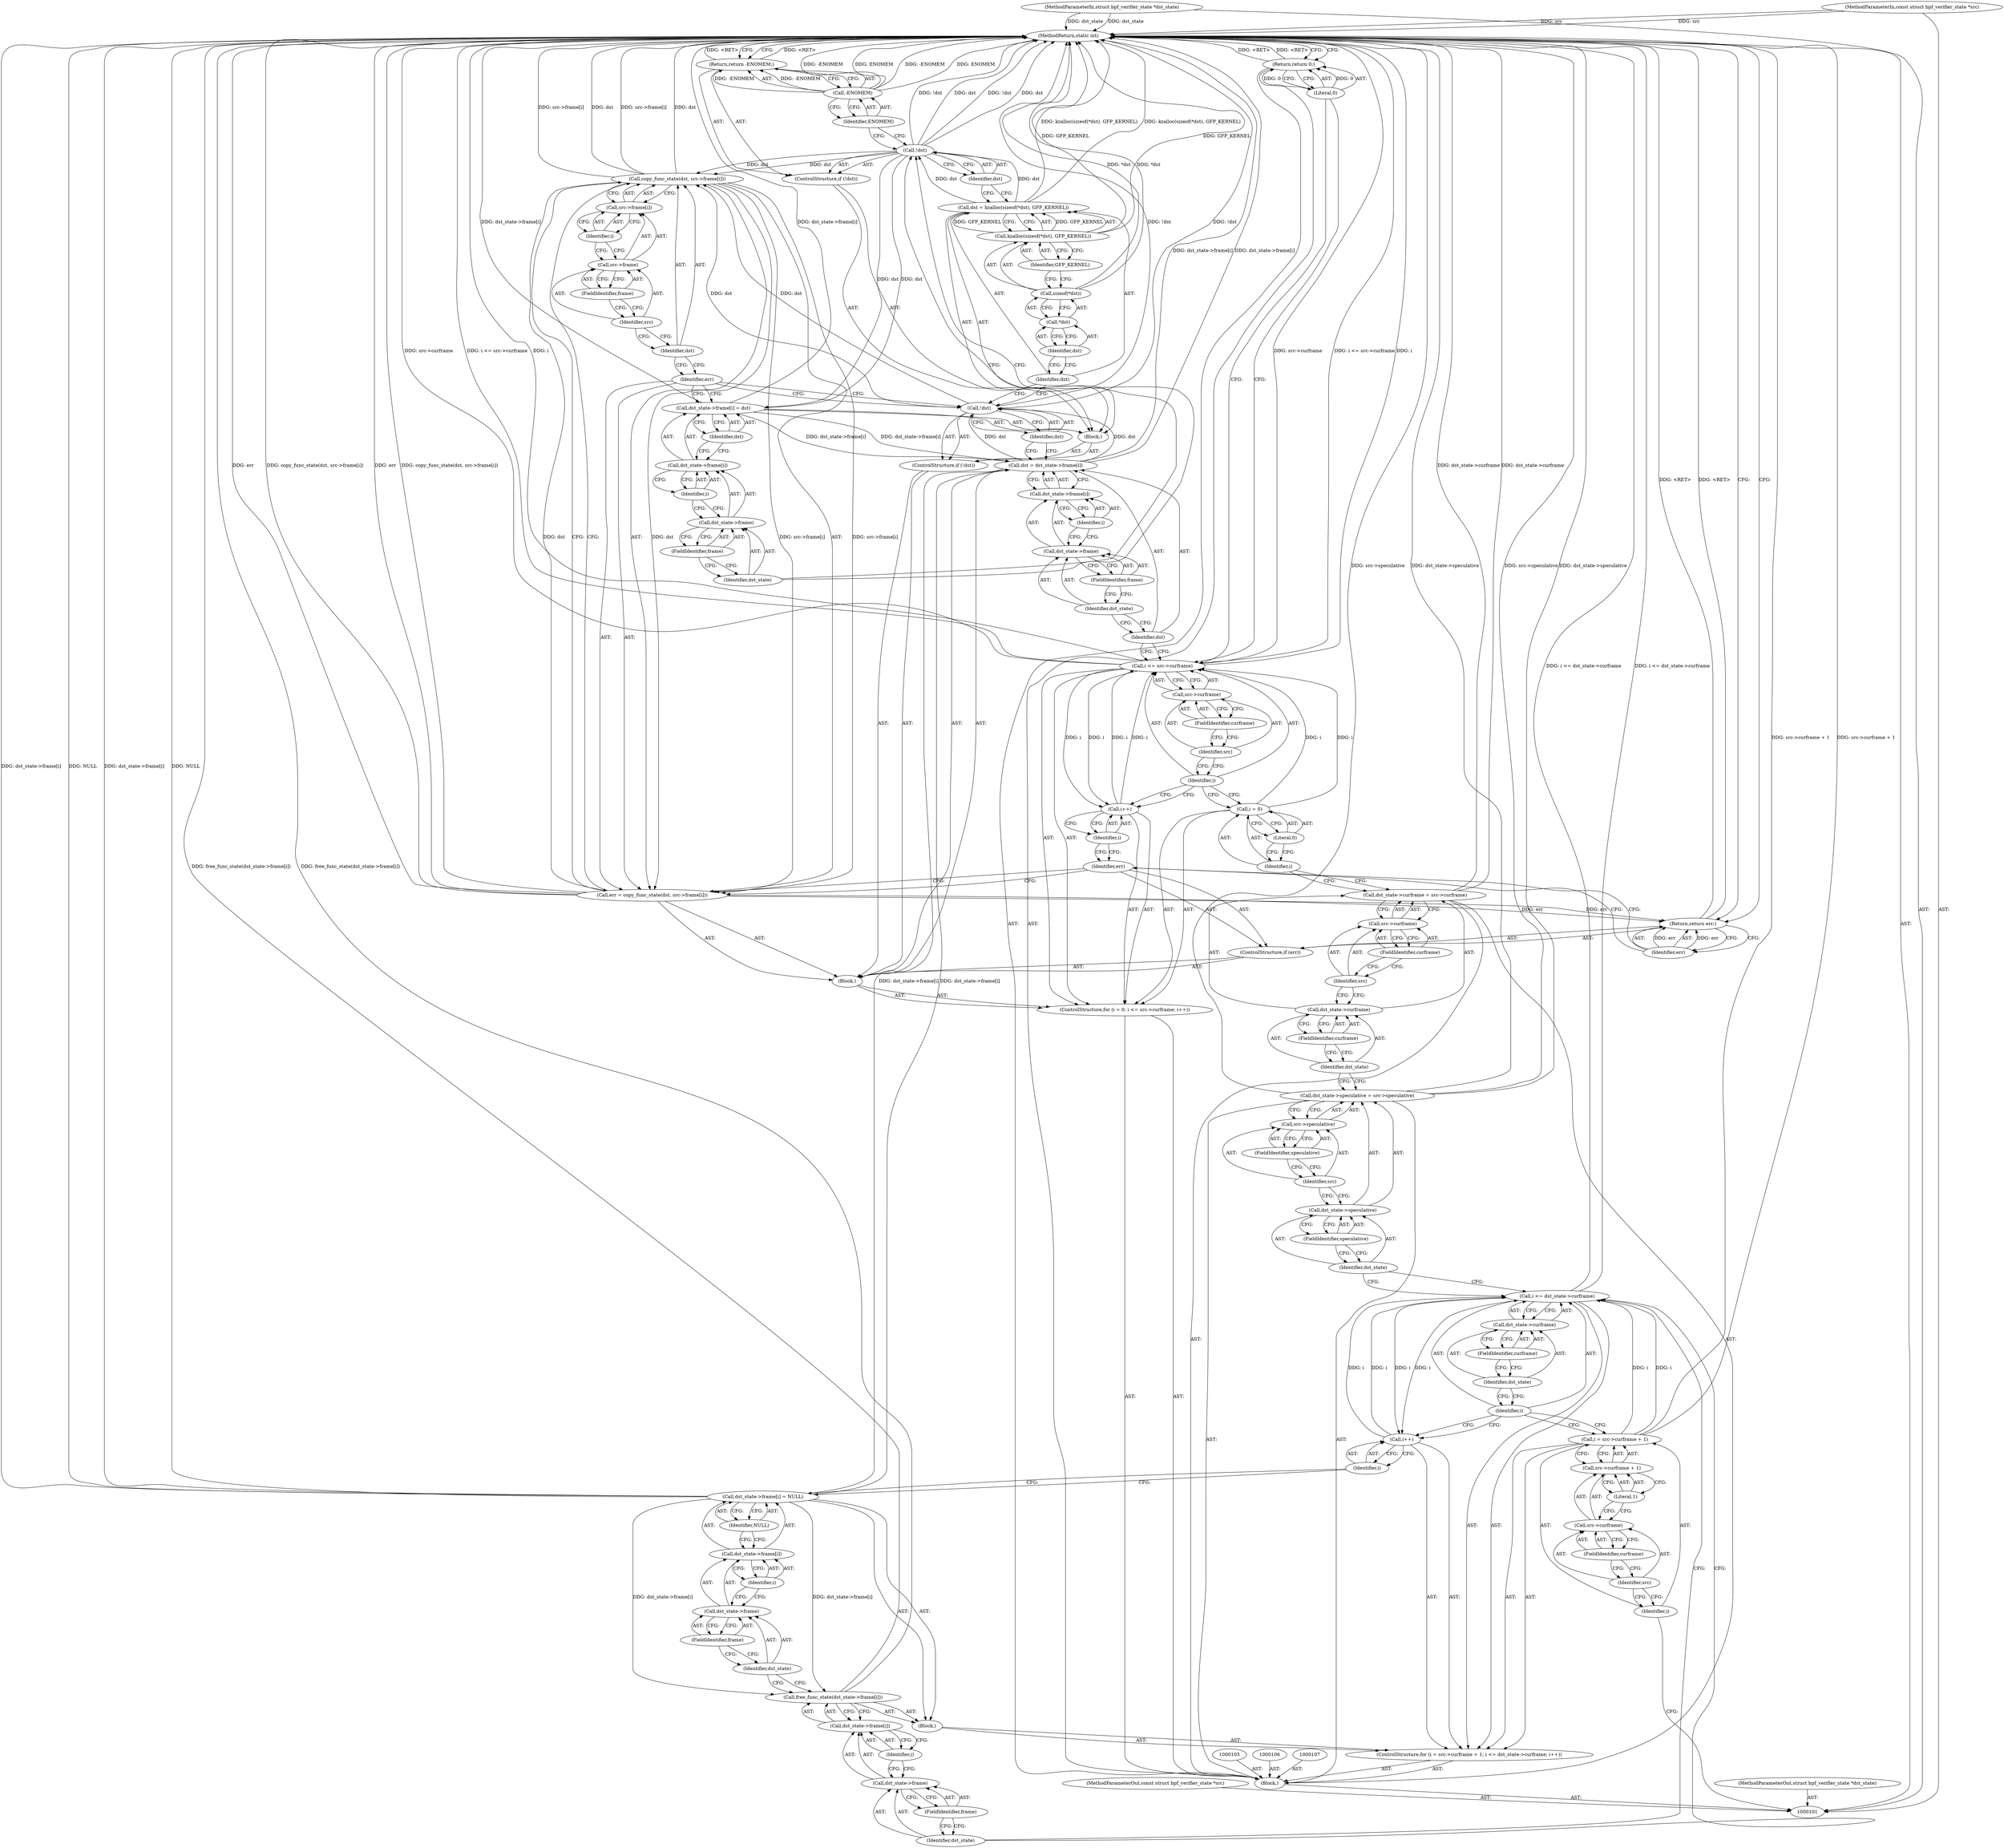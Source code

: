 digraph "0_linux_979d63d50c0c0f7bc537bf821e056cc9fe5abd38_1" {
"1000209" [label="(MethodReturn,static int)"];
"1000102" [label="(MethodParameterIn,struct bpf_verifier_state *dst_state)"];
"1000277" [label="(MethodParameterOut,struct bpf_verifier_state *dst_state)"];
"1000134" [label="(FieldIdentifier,frame)"];
"1000135" [label="(Identifier,i)"];
"1000136" [label="(Identifier,NULL)"];
"1000130" [label="(Call,dst_state->frame[i] = NULL)"];
"1000131" [label="(Call,dst_state->frame[i])"];
"1000132" [label="(Call,dst_state->frame)"];
"1000133" [label="(Identifier,dst_state)"];
"1000137" [label="(Call,dst_state->speculative = src->speculative)"];
"1000138" [label="(Call,dst_state->speculative)"];
"1000139" [label="(Identifier,dst_state)"];
"1000140" [label="(FieldIdentifier,speculative)"];
"1000141" [label="(Call,src->speculative)"];
"1000142" [label="(Identifier,src)"];
"1000143" [label="(FieldIdentifier,speculative)"];
"1000147" [label="(FieldIdentifier,curframe)"];
"1000144" [label="(Call,dst_state->curframe = src->curframe)"];
"1000145" [label="(Call,dst_state->curframe)"];
"1000146" [label="(Identifier,dst_state)"];
"1000148" [label="(Call,src->curframe)"];
"1000149" [label="(Identifier,src)"];
"1000150" [label="(FieldIdentifier,curframe)"];
"1000154" [label="(Literal,0)"];
"1000155" [label="(Call,i <= src->curframe)"];
"1000156" [label="(Identifier,i)"];
"1000157" [label="(Call,src->curframe)"];
"1000158" [label="(Identifier,src)"];
"1000151" [label="(ControlStructure,for (i = 0; i <= src->curframe; i++))"];
"1000159" [label="(FieldIdentifier,curframe)"];
"1000160" [label="(Call,i++)"];
"1000161" [label="(Identifier,i)"];
"1000162" [label="(Block,)"];
"1000152" [label="(Call,i = 0)"];
"1000153" [label="(Identifier,i)"];
"1000168" [label="(FieldIdentifier,frame)"];
"1000169" [label="(Identifier,i)"];
"1000163" [label="(Call,dst = dst_state->frame[i])"];
"1000164" [label="(Identifier,dst)"];
"1000165" [label="(Call,dst_state->frame[i])"];
"1000166" [label="(Call,dst_state->frame)"];
"1000167" [label="(Identifier,dst_state)"];
"1000173" [label="(Block,)"];
"1000170" [label="(ControlStructure,if (!dst))"];
"1000171" [label="(Call,!dst)"];
"1000172" [label="(Identifier,dst)"];
"1000177" [label="(Call,sizeof(*dst))"];
"1000178" [label="(Call,*dst)"];
"1000179" [label="(Identifier,dst)"];
"1000174" [label="(Call,dst = kzalloc(sizeof(*dst), GFP_KERNEL))"];
"1000175" [label="(Identifier,dst)"];
"1000180" [label="(Identifier,GFP_KERNEL)"];
"1000176" [label="(Call,kzalloc(sizeof(*dst), GFP_KERNEL))"];
"1000181" [label="(ControlStructure,if (!dst))"];
"1000182" [label="(Call,!dst)"];
"1000183" [label="(Identifier,dst)"];
"1000185" [label="(Call,-ENOMEM)"];
"1000186" [label="(Identifier,ENOMEM)"];
"1000184" [label="(Return,return -ENOMEM;)"];
"1000103" [label="(MethodParameterIn,const struct bpf_verifier_state *src)"];
"1000278" [label="(MethodParameterOut,const struct bpf_verifier_state *src)"];
"1000191" [label="(FieldIdentifier,frame)"];
"1000192" [label="(Identifier,i)"];
"1000193" [label="(Identifier,dst)"];
"1000187" [label="(Call,dst_state->frame[i] = dst)"];
"1000188" [label="(Call,dst_state->frame[i])"];
"1000189" [label="(Call,dst_state->frame)"];
"1000190" [label="(Identifier,dst_state)"];
"1000194" [label="(Call,err = copy_func_state(dst, src->frame[i]))"];
"1000195" [label="(Identifier,err)"];
"1000197" [label="(Identifier,dst)"];
"1000198" [label="(Call,src->frame[i])"];
"1000199" [label="(Call,src->frame)"];
"1000200" [label="(Identifier,src)"];
"1000201" [label="(FieldIdentifier,frame)"];
"1000202" [label="(Identifier,i)"];
"1000196" [label="(Call,copy_func_state(dst, src->frame[i]))"];
"1000203" [label="(ControlStructure,if (err))"];
"1000204" [label="(Identifier,err)"];
"1000206" [label="(Identifier,err)"];
"1000205" [label="(Return,return err;)"];
"1000207" [label="(Return,return 0;)"];
"1000208" [label="(Literal,0)"];
"1000104" [label="(Block,)"];
"1000108" [label="(ControlStructure,for (i = src->curframe + 1; i <= dst_state->curframe; i++))"];
"1000111" [label="(Call,src->curframe + 1)"];
"1000112" [label="(Call,src->curframe)"];
"1000113" [label="(Identifier,src)"];
"1000114" [label="(FieldIdentifier,curframe)"];
"1000115" [label="(Literal,1)"];
"1000116" [label="(Call,i <= dst_state->curframe)"];
"1000117" [label="(Identifier,i)"];
"1000118" [label="(Call,dst_state->curframe)"];
"1000119" [label="(Identifier,dst_state)"];
"1000120" [label="(FieldIdentifier,curframe)"];
"1000121" [label="(Call,i++)"];
"1000122" [label="(Identifier,i)"];
"1000109" [label="(Call,i = src->curframe + 1)"];
"1000110" [label="(Identifier,i)"];
"1000123" [label="(Block,)"];
"1000125" [label="(Call,dst_state->frame[i])"];
"1000126" [label="(Call,dst_state->frame)"];
"1000127" [label="(Identifier,dst_state)"];
"1000124" [label="(Call,free_func_state(dst_state->frame[i]))"];
"1000128" [label="(FieldIdentifier,frame)"];
"1000129" [label="(Identifier,i)"];
"1000209" -> "1000101"  [label="AST: "];
"1000209" -> "1000184"  [label="CFG: "];
"1000209" -> "1000205"  [label="CFG: "];
"1000209" -> "1000207"  [label="CFG: "];
"1000184" -> "1000209"  [label="DDG: <RET>"];
"1000205" -> "1000209"  [label="DDG: <RET>"];
"1000185" -> "1000209"  [label="DDG: -ENOMEM"];
"1000185" -> "1000209"  [label="DDG: ENOMEM"];
"1000155" -> "1000209"  [label="DDG: src->curframe"];
"1000155" -> "1000209"  [label="DDG: i <= src->curframe"];
"1000155" -> "1000209"  [label="DDG: i"];
"1000137" -> "1000209"  [label="DDG: src->speculative"];
"1000137" -> "1000209"  [label="DDG: dst_state->speculative"];
"1000174" -> "1000209"  [label="DDG: kzalloc(sizeof(*dst), GFP_KERNEL)"];
"1000102" -> "1000209"  [label="DDG: dst_state"];
"1000196" -> "1000209"  [label="DDG: dst"];
"1000196" -> "1000209"  [label="DDG: src->frame[i]"];
"1000182" -> "1000209"  [label="DDG: !dst"];
"1000182" -> "1000209"  [label="DDG: dst"];
"1000187" -> "1000209"  [label="DDG: dst_state->frame[i]"];
"1000177" -> "1000209"  [label="DDG: *dst"];
"1000194" -> "1000209"  [label="DDG: err"];
"1000194" -> "1000209"  [label="DDG: copy_func_state(dst, src->frame[i])"];
"1000103" -> "1000209"  [label="DDG: src"];
"1000176" -> "1000209"  [label="DDG: GFP_KERNEL"];
"1000130" -> "1000209"  [label="DDG: NULL"];
"1000130" -> "1000209"  [label="DDG: dst_state->frame[i]"];
"1000144" -> "1000209"  [label="DDG: dst_state->curframe"];
"1000171" -> "1000209"  [label="DDG: !dst"];
"1000109" -> "1000209"  [label="DDG: src->curframe + 1"];
"1000116" -> "1000209"  [label="DDG: i <= dst_state->curframe"];
"1000124" -> "1000209"  [label="DDG: free_func_state(dst_state->frame[i])"];
"1000163" -> "1000209"  [label="DDG: dst_state->frame[i]"];
"1000207" -> "1000209"  [label="DDG: <RET>"];
"1000102" -> "1000101"  [label="AST: "];
"1000102" -> "1000209"  [label="DDG: dst_state"];
"1000277" -> "1000101"  [label="AST: "];
"1000134" -> "1000132"  [label="AST: "];
"1000134" -> "1000133"  [label="CFG: "];
"1000132" -> "1000134"  [label="CFG: "];
"1000135" -> "1000131"  [label="AST: "];
"1000135" -> "1000132"  [label="CFG: "];
"1000131" -> "1000135"  [label="CFG: "];
"1000136" -> "1000130"  [label="AST: "];
"1000136" -> "1000131"  [label="CFG: "];
"1000130" -> "1000136"  [label="CFG: "];
"1000130" -> "1000123"  [label="AST: "];
"1000130" -> "1000136"  [label="CFG: "];
"1000131" -> "1000130"  [label="AST: "];
"1000136" -> "1000130"  [label="AST: "];
"1000122" -> "1000130"  [label="CFG: "];
"1000130" -> "1000209"  [label="DDG: NULL"];
"1000130" -> "1000209"  [label="DDG: dst_state->frame[i]"];
"1000130" -> "1000124"  [label="DDG: dst_state->frame[i]"];
"1000130" -> "1000163"  [label="DDG: dst_state->frame[i]"];
"1000131" -> "1000130"  [label="AST: "];
"1000131" -> "1000135"  [label="CFG: "];
"1000132" -> "1000131"  [label="AST: "];
"1000135" -> "1000131"  [label="AST: "];
"1000136" -> "1000131"  [label="CFG: "];
"1000132" -> "1000131"  [label="AST: "];
"1000132" -> "1000134"  [label="CFG: "];
"1000133" -> "1000132"  [label="AST: "];
"1000134" -> "1000132"  [label="AST: "];
"1000135" -> "1000132"  [label="CFG: "];
"1000133" -> "1000132"  [label="AST: "];
"1000133" -> "1000124"  [label="CFG: "];
"1000134" -> "1000133"  [label="CFG: "];
"1000137" -> "1000104"  [label="AST: "];
"1000137" -> "1000141"  [label="CFG: "];
"1000138" -> "1000137"  [label="AST: "];
"1000141" -> "1000137"  [label="AST: "];
"1000146" -> "1000137"  [label="CFG: "];
"1000137" -> "1000209"  [label="DDG: src->speculative"];
"1000137" -> "1000209"  [label="DDG: dst_state->speculative"];
"1000138" -> "1000137"  [label="AST: "];
"1000138" -> "1000140"  [label="CFG: "];
"1000139" -> "1000138"  [label="AST: "];
"1000140" -> "1000138"  [label="AST: "];
"1000142" -> "1000138"  [label="CFG: "];
"1000139" -> "1000138"  [label="AST: "];
"1000139" -> "1000116"  [label="CFG: "];
"1000140" -> "1000139"  [label="CFG: "];
"1000140" -> "1000138"  [label="AST: "];
"1000140" -> "1000139"  [label="CFG: "];
"1000138" -> "1000140"  [label="CFG: "];
"1000141" -> "1000137"  [label="AST: "];
"1000141" -> "1000143"  [label="CFG: "];
"1000142" -> "1000141"  [label="AST: "];
"1000143" -> "1000141"  [label="AST: "];
"1000137" -> "1000141"  [label="CFG: "];
"1000142" -> "1000141"  [label="AST: "];
"1000142" -> "1000138"  [label="CFG: "];
"1000143" -> "1000142"  [label="CFG: "];
"1000143" -> "1000141"  [label="AST: "];
"1000143" -> "1000142"  [label="CFG: "];
"1000141" -> "1000143"  [label="CFG: "];
"1000147" -> "1000145"  [label="AST: "];
"1000147" -> "1000146"  [label="CFG: "];
"1000145" -> "1000147"  [label="CFG: "];
"1000144" -> "1000104"  [label="AST: "];
"1000144" -> "1000148"  [label="CFG: "];
"1000145" -> "1000144"  [label="AST: "];
"1000148" -> "1000144"  [label="AST: "];
"1000153" -> "1000144"  [label="CFG: "];
"1000144" -> "1000209"  [label="DDG: dst_state->curframe"];
"1000145" -> "1000144"  [label="AST: "];
"1000145" -> "1000147"  [label="CFG: "];
"1000146" -> "1000145"  [label="AST: "];
"1000147" -> "1000145"  [label="AST: "];
"1000149" -> "1000145"  [label="CFG: "];
"1000146" -> "1000145"  [label="AST: "];
"1000146" -> "1000137"  [label="CFG: "];
"1000147" -> "1000146"  [label="CFG: "];
"1000148" -> "1000144"  [label="AST: "];
"1000148" -> "1000150"  [label="CFG: "];
"1000149" -> "1000148"  [label="AST: "];
"1000150" -> "1000148"  [label="AST: "];
"1000144" -> "1000148"  [label="CFG: "];
"1000149" -> "1000148"  [label="AST: "];
"1000149" -> "1000145"  [label="CFG: "];
"1000150" -> "1000149"  [label="CFG: "];
"1000150" -> "1000148"  [label="AST: "];
"1000150" -> "1000149"  [label="CFG: "];
"1000148" -> "1000150"  [label="CFG: "];
"1000154" -> "1000152"  [label="AST: "];
"1000154" -> "1000153"  [label="CFG: "];
"1000152" -> "1000154"  [label="CFG: "];
"1000155" -> "1000151"  [label="AST: "];
"1000155" -> "1000157"  [label="CFG: "];
"1000156" -> "1000155"  [label="AST: "];
"1000157" -> "1000155"  [label="AST: "];
"1000164" -> "1000155"  [label="CFG: "];
"1000208" -> "1000155"  [label="CFG: "];
"1000155" -> "1000209"  [label="DDG: src->curframe"];
"1000155" -> "1000209"  [label="DDG: i <= src->curframe"];
"1000155" -> "1000209"  [label="DDG: i"];
"1000152" -> "1000155"  [label="DDG: i"];
"1000160" -> "1000155"  [label="DDG: i"];
"1000155" -> "1000160"  [label="DDG: i"];
"1000156" -> "1000155"  [label="AST: "];
"1000156" -> "1000152"  [label="CFG: "];
"1000156" -> "1000160"  [label="CFG: "];
"1000158" -> "1000156"  [label="CFG: "];
"1000157" -> "1000155"  [label="AST: "];
"1000157" -> "1000159"  [label="CFG: "];
"1000158" -> "1000157"  [label="AST: "];
"1000159" -> "1000157"  [label="AST: "];
"1000155" -> "1000157"  [label="CFG: "];
"1000158" -> "1000157"  [label="AST: "];
"1000158" -> "1000156"  [label="CFG: "];
"1000159" -> "1000158"  [label="CFG: "];
"1000151" -> "1000104"  [label="AST: "];
"1000152" -> "1000151"  [label="AST: "];
"1000155" -> "1000151"  [label="AST: "];
"1000160" -> "1000151"  [label="AST: "];
"1000162" -> "1000151"  [label="AST: "];
"1000159" -> "1000157"  [label="AST: "];
"1000159" -> "1000158"  [label="CFG: "];
"1000157" -> "1000159"  [label="CFG: "];
"1000160" -> "1000151"  [label="AST: "];
"1000160" -> "1000161"  [label="CFG: "];
"1000161" -> "1000160"  [label="AST: "];
"1000156" -> "1000160"  [label="CFG: "];
"1000160" -> "1000155"  [label="DDG: i"];
"1000155" -> "1000160"  [label="DDG: i"];
"1000161" -> "1000160"  [label="AST: "];
"1000161" -> "1000204"  [label="CFG: "];
"1000160" -> "1000161"  [label="CFG: "];
"1000162" -> "1000151"  [label="AST: "];
"1000163" -> "1000162"  [label="AST: "];
"1000170" -> "1000162"  [label="AST: "];
"1000194" -> "1000162"  [label="AST: "];
"1000203" -> "1000162"  [label="AST: "];
"1000152" -> "1000151"  [label="AST: "];
"1000152" -> "1000154"  [label="CFG: "];
"1000153" -> "1000152"  [label="AST: "];
"1000154" -> "1000152"  [label="AST: "];
"1000156" -> "1000152"  [label="CFG: "];
"1000152" -> "1000155"  [label="DDG: i"];
"1000153" -> "1000152"  [label="AST: "];
"1000153" -> "1000144"  [label="CFG: "];
"1000154" -> "1000153"  [label="CFG: "];
"1000168" -> "1000166"  [label="AST: "];
"1000168" -> "1000167"  [label="CFG: "];
"1000166" -> "1000168"  [label="CFG: "];
"1000169" -> "1000165"  [label="AST: "];
"1000169" -> "1000166"  [label="CFG: "];
"1000165" -> "1000169"  [label="CFG: "];
"1000163" -> "1000162"  [label="AST: "];
"1000163" -> "1000165"  [label="CFG: "];
"1000164" -> "1000163"  [label="AST: "];
"1000165" -> "1000163"  [label="AST: "];
"1000172" -> "1000163"  [label="CFG: "];
"1000163" -> "1000209"  [label="DDG: dst_state->frame[i]"];
"1000187" -> "1000163"  [label="DDG: dst_state->frame[i]"];
"1000130" -> "1000163"  [label="DDG: dst_state->frame[i]"];
"1000163" -> "1000171"  [label="DDG: dst"];
"1000164" -> "1000163"  [label="AST: "];
"1000164" -> "1000155"  [label="CFG: "];
"1000167" -> "1000164"  [label="CFG: "];
"1000165" -> "1000163"  [label="AST: "];
"1000165" -> "1000169"  [label="CFG: "];
"1000166" -> "1000165"  [label="AST: "];
"1000169" -> "1000165"  [label="AST: "];
"1000163" -> "1000165"  [label="CFG: "];
"1000166" -> "1000165"  [label="AST: "];
"1000166" -> "1000168"  [label="CFG: "];
"1000167" -> "1000166"  [label="AST: "];
"1000168" -> "1000166"  [label="AST: "];
"1000169" -> "1000166"  [label="CFG: "];
"1000167" -> "1000166"  [label="AST: "];
"1000167" -> "1000164"  [label="CFG: "];
"1000168" -> "1000167"  [label="CFG: "];
"1000173" -> "1000170"  [label="AST: "];
"1000174" -> "1000173"  [label="AST: "];
"1000181" -> "1000173"  [label="AST: "];
"1000187" -> "1000173"  [label="AST: "];
"1000170" -> "1000162"  [label="AST: "];
"1000171" -> "1000170"  [label="AST: "];
"1000173" -> "1000170"  [label="AST: "];
"1000171" -> "1000170"  [label="AST: "];
"1000171" -> "1000172"  [label="CFG: "];
"1000172" -> "1000171"  [label="AST: "];
"1000175" -> "1000171"  [label="CFG: "];
"1000195" -> "1000171"  [label="CFG: "];
"1000171" -> "1000209"  [label="DDG: !dst"];
"1000163" -> "1000171"  [label="DDG: dst"];
"1000171" -> "1000196"  [label="DDG: dst"];
"1000172" -> "1000171"  [label="AST: "];
"1000172" -> "1000163"  [label="CFG: "];
"1000171" -> "1000172"  [label="CFG: "];
"1000177" -> "1000176"  [label="AST: "];
"1000177" -> "1000178"  [label="CFG: "];
"1000178" -> "1000177"  [label="AST: "];
"1000180" -> "1000177"  [label="CFG: "];
"1000177" -> "1000209"  [label="DDG: *dst"];
"1000178" -> "1000177"  [label="AST: "];
"1000178" -> "1000179"  [label="CFG: "];
"1000179" -> "1000178"  [label="AST: "];
"1000177" -> "1000178"  [label="CFG: "];
"1000179" -> "1000178"  [label="AST: "];
"1000179" -> "1000175"  [label="CFG: "];
"1000178" -> "1000179"  [label="CFG: "];
"1000174" -> "1000173"  [label="AST: "];
"1000174" -> "1000176"  [label="CFG: "];
"1000175" -> "1000174"  [label="AST: "];
"1000176" -> "1000174"  [label="AST: "];
"1000183" -> "1000174"  [label="CFG: "];
"1000174" -> "1000209"  [label="DDG: kzalloc(sizeof(*dst), GFP_KERNEL)"];
"1000176" -> "1000174"  [label="DDG: GFP_KERNEL"];
"1000174" -> "1000182"  [label="DDG: dst"];
"1000175" -> "1000174"  [label="AST: "];
"1000175" -> "1000171"  [label="CFG: "];
"1000179" -> "1000175"  [label="CFG: "];
"1000180" -> "1000176"  [label="AST: "];
"1000180" -> "1000177"  [label="CFG: "];
"1000176" -> "1000180"  [label="CFG: "];
"1000176" -> "1000174"  [label="AST: "];
"1000176" -> "1000180"  [label="CFG: "];
"1000177" -> "1000176"  [label="AST: "];
"1000180" -> "1000176"  [label="AST: "];
"1000174" -> "1000176"  [label="CFG: "];
"1000176" -> "1000209"  [label="DDG: GFP_KERNEL"];
"1000176" -> "1000174"  [label="DDG: GFP_KERNEL"];
"1000181" -> "1000173"  [label="AST: "];
"1000182" -> "1000181"  [label="AST: "];
"1000184" -> "1000181"  [label="AST: "];
"1000182" -> "1000181"  [label="AST: "];
"1000182" -> "1000183"  [label="CFG: "];
"1000183" -> "1000182"  [label="AST: "];
"1000186" -> "1000182"  [label="CFG: "];
"1000190" -> "1000182"  [label="CFG: "];
"1000182" -> "1000209"  [label="DDG: !dst"];
"1000182" -> "1000209"  [label="DDG: dst"];
"1000174" -> "1000182"  [label="DDG: dst"];
"1000182" -> "1000187"  [label="DDG: dst"];
"1000182" -> "1000196"  [label="DDG: dst"];
"1000183" -> "1000182"  [label="AST: "];
"1000183" -> "1000174"  [label="CFG: "];
"1000182" -> "1000183"  [label="CFG: "];
"1000185" -> "1000184"  [label="AST: "];
"1000185" -> "1000186"  [label="CFG: "];
"1000186" -> "1000185"  [label="AST: "];
"1000184" -> "1000185"  [label="CFG: "];
"1000185" -> "1000209"  [label="DDG: -ENOMEM"];
"1000185" -> "1000209"  [label="DDG: ENOMEM"];
"1000185" -> "1000184"  [label="DDG: -ENOMEM"];
"1000186" -> "1000185"  [label="AST: "];
"1000186" -> "1000182"  [label="CFG: "];
"1000185" -> "1000186"  [label="CFG: "];
"1000184" -> "1000181"  [label="AST: "];
"1000184" -> "1000185"  [label="CFG: "];
"1000185" -> "1000184"  [label="AST: "];
"1000209" -> "1000184"  [label="CFG: "];
"1000184" -> "1000209"  [label="DDG: <RET>"];
"1000185" -> "1000184"  [label="DDG: -ENOMEM"];
"1000103" -> "1000101"  [label="AST: "];
"1000103" -> "1000209"  [label="DDG: src"];
"1000278" -> "1000101"  [label="AST: "];
"1000191" -> "1000189"  [label="AST: "];
"1000191" -> "1000190"  [label="CFG: "];
"1000189" -> "1000191"  [label="CFG: "];
"1000192" -> "1000188"  [label="AST: "];
"1000192" -> "1000189"  [label="CFG: "];
"1000188" -> "1000192"  [label="CFG: "];
"1000193" -> "1000187"  [label="AST: "];
"1000193" -> "1000188"  [label="CFG: "];
"1000187" -> "1000193"  [label="CFG: "];
"1000187" -> "1000173"  [label="AST: "];
"1000187" -> "1000193"  [label="CFG: "];
"1000188" -> "1000187"  [label="AST: "];
"1000193" -> "1000187"  [label="AST: "];
"1000195" -> "1000187"  [label="CFG: "];
"1000187" -> "1000209"  [label="DDG: dst_state->frame[i]"];
"1000187" -> "1000163"  [label="DDG: dst_state->frame[i]"];
"1000182" -> "1000187"  [label="DDG: dst"];
"1000188" -> "1000187"  [label="AST: "];
"1000188" -> "1000192"  [label="CFG: "];
"1000189" -> "1000188"  [label="AST: "];
"1000192" -> "1000188"  [label="AST: "];
"1000193" -> "1000188"  [label="CFG: "];
"1000189" -> "1000188"  [label="AST: "];
"1000189" -> "1000191"  [label="CFG: "];
"1000190" -> "1000189"  [label="AST: "];
"1000191" -> "1000189"  [label="AST: "];
"1000192" -> "1000189"  [label="CFG: "];
"1000190" -> "1000189"  [label="AST: "];
"1000190" -> "1000182"  [label="CFG: "];
"1000191" -> "1000190"  [label="CFG: "];
"1000194" -> "1000162"  [label="AST: "];
"1000194" -> "1000196"  [label="CFG: "];
"1000195" -> "1000194"  [label="AST: "];
"1000196" -> "1000194"  [label="AST: "];
"1000204" -> "1000194"  [label="CFG: "];
"1000194" -> "1000209"  [label="DDG: err"];
"1000194" -> "1000209"  [label="DDG: copy_func_state(dst, src->frame[i])"];
"1000196" -> "1000194"  [label="DDG: dst"];
"1000196" -> "1000194"  [label="DDG: src->frame[i]"];
"1000194" -> "1000205"  [label="DDG: err"];
"1000195" -> "1000194"  [label="AST: "];
"1000195" -> "1000187"  [label="CFG: "];
"1000195" -> "1000171"  [label="CFG: "];
"1000197" -> "1000195"  [label="CFG: "];
"1000197" -> "1000196"  [label="AST: "];
"1000197" -> "1000195"  [label="CFG: "];
"1000200" -> "1000197"  [label="CFG: "];
"1000198" -> "1000196"  [label="AST: "];
"1000198" -> "1000202"  [label="CFG: "];
"1000199" -> "1000198"  [label="AST: "];
"1000202" -> "1000198"  [label="AST: "];
"1000196" -> "1000198"  [label="CFG: "];
"1000199" -> "1000198"  [label="AST: "];
"1000199" -> "1000201"  [label="CFG: "];
"1000200" -> "1000199"  [label="AST: "];
"1000201" -> "1000199"  [label="AST: "];
"1000202" -> "1000199"  [label="CFG: "];
"1000200" -> "1000199"  [label="AST: "];
"1000200" -> "1000197"  [label="CFG: "];
"1000201" -> "1000200"  [label="CFG: "];
"1000201" -> "1000199"  [label="AST: "];
"1000201" -> "1000200"  [label="CFG: "];
"1000199" -> "1000201"  [label="CFG: "];
"1000202" -> "1000198"  [label="AST: "];
"1000202" -> "1000199"  [label="CFG: "];
"1000198" -> "1000202"  [label="CFG: "];
"1000196" -> "1000194"  [label="AST: "];
"1000196" -> "1000198"  [label="CFG: "];
"1000197" -> "1000196"  [label="AST: "];
"1000198" -> "1000196"  [label="AST: "];
"1000194" -> "1000196"  [label="CFG: "];
"1000196" -> "1000209"  [label="DDG: dst"];
"1000196" -> "1000209"  [label="DDG: src->frame[i]"];
"1000196" -> "1000194"  [label="DDG: dst"];
"1000196" -> "1000194"  [label="DDG: src->frame[i]"];
"1000171" -> "1000196"  [label="DDG: dst"];
"1000182" -> "1000196"  [label="DDG: dst"];
"1000203" -> "1000162"  [label="AST: "];
"1000204" -> "1000203"  [label="AST: "];
"1000205" -> "1000203"  [label="AST: "];
"1000204" -> "1000203"  [label="AST: "];
"1000204" -> "1000194"  [label="CFG: "];
"1000206" -> "1000204"  [label="CFG: "];
"1000161" -> "1000204"  [label="CFG: "];
"1000206" -> "1000205"  [label="AST: "];
"1000206" -> "1000204"  [label="CFG: "];
"1000205" -> "1000206"  [label="CFG: "];
"1000206" -> "1000205"  [label="DDG: err"];
"1000205" -> "1000203"  [label="AST: "];
"1000205" -> "1000206"  [label="CFG: "];
"1000206" -> "1000205"  [label="AST: "];
"1000209" -> "1000205"  [label="CFG: "];
"1000205" -> "1000209"  [label="DDG: <RET>"];
"1000206" -> "1000205"  [label="DDG: err"];
"1000194" -> "1000205"  [label="DDG: err"];
"1000207" -> "1000104"  [label="AST: "];
"1000207" -> "1000208"  [label="CFG: "];
"1000208" -> "1000207"  [label="AST: "];
"1000209" -> "1000207"  [label="CFG: "];
"1000207" -> "1000209"  [label="DDG: <RET>"];
"1000208" -> "1000207"  [label="DDG: 0"];
"1000208" -> "1000207"  [label="AST: "];
"1000208" -> "1000155"  [label="CFG: "];
"1000207" -> "1000208"  [label="CFG: "];
"1000208" -> "1000207"  [label="DDG: 0"];
"1000104" -> "1000101"  [label="AST: "];
"1000105" -> "1000104"  [label="AST: "];
"1000106" -> "1000104"  [label="AST: "];
"1000107" -> "1000104"  [label="AST: "];
"1000108" -> "1000104"  [label="AST: "];
"1000137" -> "1000104"  [label="AST: "];
"1000144" -> "1000104"  [label="AST: "];
"1000151" -> "1000104"  [label="AST: "];
"1000207" -> "1000104"  [label="AST: "];
"1000108" -> "1000104"  [label="AST: "];
"1000109" -> "1000108"  [label="AST: "];
"1000116" -> "1000108"  [label="AST: "];
"1000121" -> "1000108"  [label="AST: "];
"1000123" -> "1000108"  [label="AST: "];
"1000111" -> "1000109"  [label="AST: "];
"1000111" -> "1000115"  [label="CFG: "];
"1000112" -> "1000111"  [label="AST: "];
"1000115" -> "1000111"  [label="AST: "];
"1000109" -> "1000111"  [label="CFG: "];
"1000112" -> "1000111"  [label="AST: "];
"1000112" -> "1000114"  [label="CFG: "];
"1000113" -> "1000112"  [label="AST: "];
"1000114" -> "1000112"  [label="AST: "];
"1000115" -> "1000112"  [label="CFG: "];
"1000113" -> "1000112"  [label="AST: "];
"1000113" -> "1000110"  [label="CFG: "];
"1000114" -> "1000113"  [label="CFG: "];
"1000114" -> "1000112"  [label="AST: "];
"1000114" -> "1000113"  [label="CFG: "];
"1000112" -> "1000114"  [label="CFG: "];
"1000115" -> "1000111"  [label="AST: "];
"1000115" -> "1000112"  [label="CFG: "];
"1000111" -> "1000115"  [label="CFG: "];
"1000116" -> "1000108"  [label="AST: "];
"1000116" -> "1000118"  [label="CFG: "];
"1000117" -> "1000116"  [label="AST: "];
"1000118" -> "1000116"  [label="AST: "];
"1000127" -> "1000116"  [label="CFG: "];
"1000139" -> "1000116"  [label="CFG: "];
"1000116" -> "1000209"  [label="DDG: i <= dst_state->curframe"];
"1000109" -> "1000116"  [label="DDG: i"];
"1000121" -> "1000116"  [label="DDG: i"];
"1000116" -> "1000121"  [label="DDG: i"];
"1000117" -> "1000116"  [label="AST: "];
"1000117" -> "1000109"  [label="CFG: "];
"1000117" -> "1000121"  [label="CFG: "];
"1000119" -> "1000117"  [label="CFG: "];
"1000118" -> "1000116"  [label="AST: "];
"1000118" -> "1000120"  [label="CFG: "];
"1000119" -> "1000118"  [label="AST: "];
"1000120" -> "1000118"  [label="AST: "];
"1000116" -> "1000118"  [label="CFG: "];
"1000119" -> "1000118"  [label="AST: "];
"1000119" -> "1000117"  [label="CFG: "];
"1000120" -> "1000119"  [label="CFG: "];
"1000120" -> "1000118"  [label="AST: "];
"1000120" -> "1000119"  [label="CFG: "];
"1000118" -> "1000120"  [label="CFG: "];
"1000121" -> "1000108"  [label="AST: "];
"1000121" -> "1000122"  [label="CFG: "];
"1000122" -> "1000121"  [label="AST: "];
"1000117" -> "1000121"  [label="CFG: "];
"1000121" -> "1000116"  [label="DDG: i"];
"1000116" -> "1000121"  [label="DDG: i"];
"1000122" -> "1000121"  [label="AST: "];
"1000122" -> "1000130"  [label="CFG: "];
"1000121" -> "1000122"  [label="CFG: "];
"1000109" -> "1000108"  [label="AST: "];
"1000109" -> "1000111"  [label="CFG: "];
"1000110" -> "1000109"  [label="AST: "];
"1000111" -> "1000109"  [label="AST: "];
"1000117" -> "1000109"  [label="CFG: "];
"1000109" -> "1000209"  [label="DDG: src->curframe + 1"];
"1000109" -> "1000116"  [label="DDG: i"];
"1000110" -> "1000109"  [label="AST: "];
"1000110" -> "1000101"  [label="CFG: "];
"1000113" -> "1000110"  [label="CFG: "];
"1000123" -> "1000108"  [label="AST: "];
"1000124" -> "1000123"  [label="AST: "];
"1000130" -> "1000123"  [label="AST: "];
"1000125" -> "1000124"  [label="AST: "];
"1000125" -> "1000129"  [label="CFG: "];
"1000126" -> "1000125"  [label="AST: "];
"1000129" -> "1000125"  [label="AST: "];
"1000124" -> "1000125"  [label="CFG: "];
"1000126" -> "1000125"  [label="AST: "];
"1000126" -> "1000128"  [label="CFG: "];
"1000127" -> "1000126"  [label="AST: "];
"1000128" -> "1000126"  [label="AST: "];
"1000129" -> "1000126"  [label="CFG: "];
"1000127" -> "1000126"  [label="AST: "];
"1000127" -> "1000116"  [label="CFG: "];
"1000128" -> "1000127"  [label="CFG: "];
"1000124" -> "1000123"  [label="AST: "];
"1000124" -> "1000125"  [label="CFG: "];
"1000125" -> "1000124"  [label="AST: "];
"1000133" -> "1000124"  [label="CFG: "];
"1000124" -> "1000209"  [label="DDG: free_func_state(dst_state->frame[i])"];
"1000130" -> "1000124"  [label="DDG: dst_state->frame[i]"];
"1000128" -> "1000126"  [label="AST: "];
"1000128" -> "1000127"  [label="CFG: "];
"1000126" -> "1000128"  [label="CFG: "];
"1000129" -> "1000125"  [label="AST: "];
"1000129" -> "1000126"  [label="CFG: "];
"1000125" -> "1000129"  [label="CFG: "];
}
